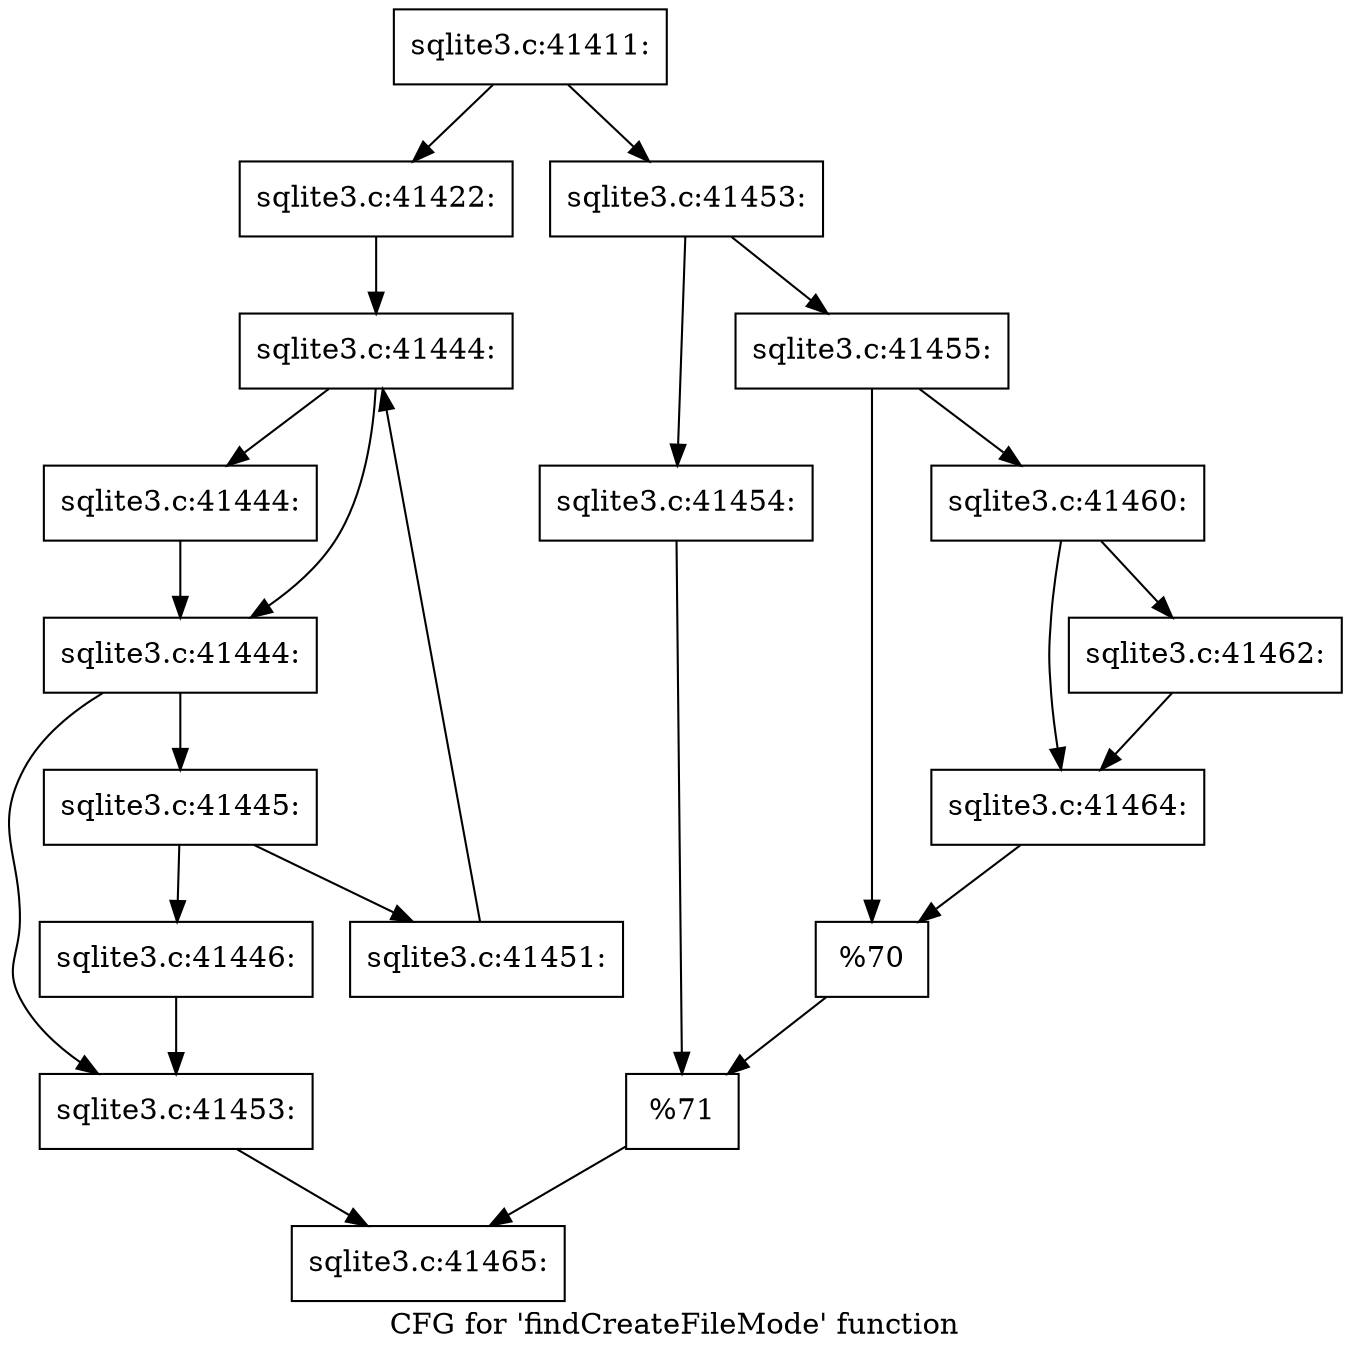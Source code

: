 digraph "CFG for 'findCreateFileMode' function" {
	label="CFG for 'findCreateFileMode' function";

	Node0x55c0f715d9c0 [shape=record,label="{sqlite3.c:41411:}"];
	Node0x55c0f715d9c0 -> Node0x55c0f7180d30;
	Node0x55c0f715d9c0 -> Node0x55c0f7180dd0;
	Node0x55c0f7180d30 [shape=record,label="{sqlite3.c:41422:}"];
	Node0x55c0f7180d30 -> Node0x55c0f7181b50;
	Node0x55c0f7181b50 [shape=record,label="{sqlite3.c:41444:}"];
	Node0x55c0f7181b50 -> Node0x55c0f7181d80;
	Node0x55c0f7181b50 -> Node0x55c0f7181d30;
	Node0x55c0f7181d80 [shape=record,label="{sqlite3.c:41444:}"];
	Node0x55c0f7181d80 -> Node0x55c0f7181d30;
	Node0x55c0f7181d30 [shape=record,label="{sqlite3.c:41444:}"];
	Node0x55c0f7181d30 -> Node0x55c0f71825f0;
	Node0x55c0f7181d30 -> Node0x55c0f7181cb0;
	Node0x55c0f71825f0 [shape=record,label="{sqlite3.c:41445:}"];
	Node0x55c0f71825f0 -> Node0x55c0f7182800;
	Node0x55c0f71825f0 -> Node0x55c0f7182850;
	Node0x55c0f7182800 [shape=record,label="{sqlite3.c:41446:}"];
	Node0x55c0f7182800 -> Node0x55c0f7181cb0;
	Node0x55c0f7182850 [shape=record,label="{sqlite3.c:41451:}"];
	Node0x55c0f7182850 -> Node0x55c0f7181b50;
	Node0x55c0f7181cb0 [shape=record,label="{sqlite3.c:41453:}"];
	Node0x55c0f7181cb0 -> Node0x55c0f7180d80;
	Node0x55c0f7180dd0 [shape=record,label="{sqlite3.c:41453:}"];
	Node0x55c0f7180dd0 -> Node0x55c0f537b430;
	Node0x55c0f7180dd0 -> Node0x55c0f71844e0;
	Node0x55c0f537b430 [shape=record,label="{sqlite3.c:41454:}"];
	Node0x55c0f537b430 -> Node0x55c0f7183cf0;
	Node0x55c0f71844e0 [shape=record,label="{sqlite3.c:41455:}"];
	Node0x55c0f71844e0 -> Node0x55c0f7184a80;
	Node0x55c0f71844e0 -> Node0x55c0f7184ad0;
	Node0x55c0f7184a80 [shape=record,label="{sqlite3.c:41460:}"];
	Node0x55c0f7184a80 -> Node0x55c0f71853b0;
	Node0x55c0f7184a80 -> Node0x55c0f7185400;
	Node0x55c0f71853b0 [shape=record,label="{sqlite3.c:41462:}"];
	Node0x55c0f71853b0 -> Node0x55c0f7185400;
	Node0x55c0f7185400 [shape=record,label="{sqlite3.c:41464:}"];
	Node0x55c0f7185400 -> Node0x55c0f7184ad0;
	Node0x55c0f7184ad0 [shape=record,label="{%70}"];
	Node0x55c0f7184ad0 -> Node0x55c0f7183cf0;
	Node0x55c0f7183cf0 [shape=record,label="{%71}"];
	Node0x55c0f7183cf0 -> Node0x55c0f7180d80;
	Node0x55c0f7180d80 [shape=record,label="{sqlite3.c:41465:}"];
}
